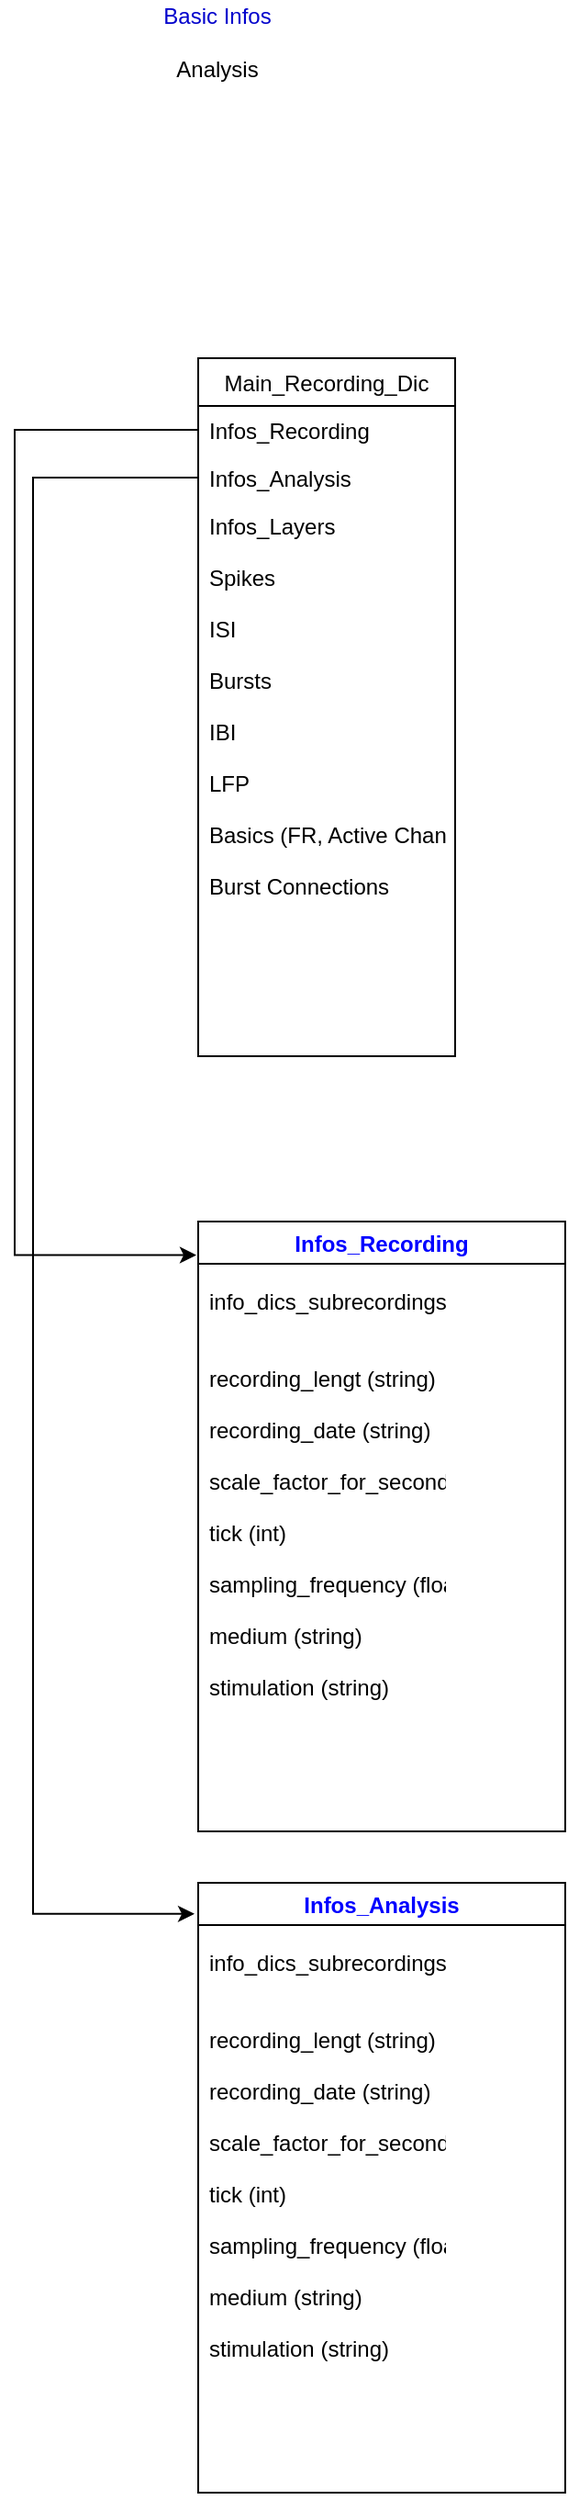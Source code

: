 <mxfile version="15.2.9" type="device"><diagram id="vBnOlz8iTsaYxyx_wYCy" name="Page-1"><mxGraphModel dx="507" dy="1140" grid="1" gridSize="10" guides="1" tooltips="1" connect="1" arrows="1" fold="1" page="1" pageScale="1" pageWidth="827" pageHeight="1169" math="0" shadow="0"><root><mxCell id="0"/><mxCell id="1" parent="0"/><mxCell id="hhfGfqor65zBzNXSn3MG-1" value="Main_Recording_Dic" style="swimlane;fontStyle=0;childLayout=stackLayout;horizontal=1;startSize=26;horizontalStack=0;resizeParent=1;resizeParentMax=0;resizeLast=0;collapsible=1;marginBottom=0;" vertex="1" parent="1"><mxGeometry x="140" y="220" width="140" height="380" as="geometry"/></mxCell><mxCell id="hhfGfqor65zBzNXSn3MG-2" value="Infos_Recording" style="text;strokeColor=none;fillColor=none;align=left;verticalAlign=top;spacingLeft=4;spacingRight=4;overflow=hidden;rotatable=0;points=[[0,0.5],[1,0.5]];portConstraint=eastwest;" vertex="1" parent="hhfGfqor65zBzNXSn3MG-1"><mxGeometry y="26" width="140" height="26" as="geometry"/></mxCell><mxCell id="hhfGfqor65zBzNXSn3MG-3" value="Infos_Analysis" style="text;strokeColor=none;fillColor=none;align=left;verticalAlign=top;spacingLeft=4;spacingRight=4;overflow=hidden;rotatable=0;points=[[0,0.5],[1,0.5]];portConstraint=eastwest;" vertex="1" parent="hhfGfqor65zBzNXSn3MG-1"><mxGeometry y="52" width="140" height="26" as="geometry"/></mxCell><mxCell id="hhfGfqor65zBzNXSn3MG-4" value="Infos_Layers&#xA;&#xA;Spikes&#xA;&#xA;ISI&#xA;&#xA;Bursts&#xA;&#xA;IBI&#xA;&#xA;LFP&#xA;&#xA;Basics (FR, Active Channels)&#xA;&#xA;Burst Connections&#xA;" style="text;strokeColor=none;fillColor=none;align=left;verticalAlign=top;spacingLeft=4;spacingRight=4;overflow=hidden;rotatable=0;points=[[0,0.5],[1,0.5]];portConstraint=eastwest;" vertex="1" parent="hhfGfqor65zBzNXSn3MG-1"><mxGeometry y="78" width="140" height="302" as="geometry"/></mxCell><mxCell id="hhfGfqor65zBzNXSn3MG-6" value="&lt;div&gt;&lt;font color=&quot;#0000CC&quot;&gt;Basic Infos&lt;/font&gt;&lt;/div&gt;&lt;div&gt;&lt;br&gt;&lt;/div&gt;&lt;div&gt;Analysis&lt;/div&gt;&lt;div&gt;&lt;br&gt;&lt;/div&gt;&lt;div&gt;&lt;br&gt;&lt;/div&gt;&lt;div&gt;&lt;br&gt;&lt;/div&gt;" style="text;html=1;align=center;verticalAlign=middle;resizable=0;points=[];autosize=1;strokeColor=none;fillColor=none;" vertex="1" parent="1"><mxGeometry x="115" y="25" width="70" height="90" as="geometry"/></mxCell><mxCell id="hhfGfqor65zBzNXSn3MG-7" style="edgeStyle=orthogonalEdgeStyle;rounded=0;orthogonalLoop=1;jettySize=auto;html=1;exitX=0;exitY=0.5;exitDx=0;exitDy=0;fontColor=#0000FF;entryX=-0.005;entryY=0.055;entryDx=0;entryDy=0;entryPerimeter=0;" edge="1" parent="1" source="hhfGfqor65zBzNXSn3MG-2" target="hhfGfqor65zBzNXSn3MG-8"><mxGeometry relative="1" as="geometry"><mxPoint x="60" y="720" as="targetPoint"/><Array as="points"><mxPoint x="40" y="259"/><mxPoint x="40" y="708"/></Array></mxGeometry></mxCell><mxCell id="hhfGfqor65zBzNXSn3MG-8" value="Infos_Recording" style="swimlane;fontColor=#0000FF;" vertex="1" parent="1"><mxGeometry x="140" y="690" width="200" height="332" as="geometry"/></mxCell><mxCell id="hhfGfqor65zBzNXSn3MG-9" value="info_dics_subrecordings (dictionary)&#xA;&#xA;&#xA;recording_lengt (string)&#xA;&#xA;recording_date (string)&#xA;&#xA;scale_factor_for_second (float)&#xA;&#xA;tick (int)&#xA;&#xA;sampling_frequency (float)&#xA;&#xA;medium (string)&#xA;&#xA;stimulation (string)&#xA;&#xA;" style="text;strokeColor=none;fillColor=none;align=left;verticalAlign=top;spacingLeft=4;spacingRight=4;overflow=hidden;rotatable=0;points=[[0,0.5],[1,0.5]];portConstraint=eastwest;" vertex="1" parent="hhfGfqor65zBzNXSn3MG-8"><mxGeometry y="30" width="140" height="302" as="geometry"/></mxCell><mxCell id="hhfGfqor65zBzNXSn3MG-10" value="Infos_Analysis" style="swimlane;fontColor=#0000FF;" vertex="1" parent="1"><mxGeometry x="140" y="1050" width="200" height="332" as="geometry"/></mxCell><mxCell id="hhfGfqor65zBzNXSn3MG-11" value="info_dics_subrecordings (dictionary)&#xA;&#xA;&#xA;recording_lengt (string)&#xA;&#xA;recording_date (string)&#xA;&#xA;scale_factor_for_second (float)&#xA;&#xA;tick (int)&#xA;&#xA;sampling_frequency (float)&#xA;&#xA;medium (string)&#xA;&#xA;stimulation (string)&#xA;&#xA;" style="text;strokeColor=none;fillColor=none;align=left;verticalAlign=top;spacingLeft=4;spacingRight=4;overflow=hidden;rotatable=0;points=[[0,0.5],[1,0.5]];portConstraint=eastwest;" vertex="1" parent="hhfGfqor65zBzNXSn3MG-10"><mxGeometry y="30" width="140" height="302" as="geometry"/></mxCell><mxCell id="hhfGfqor65zBzNXSn3MG-12" style="edgeStyle=orthogonalEdgeStyle;rounded=0;orthogonalLoop=1;jettySize=auto;html=1;exitX=0;exitY=0.5;exitDx=0;exitDy=0;entryX=-0.01;entryY=0.051;entryDx=0;entryDy=0;entryPerimeter=0;fontColor=#0000FF;" edge="1" parent="1" source="hhfGfqor65zBzNXSn3MG-3" target="hhfGfqor65zBzNXSn3MG-10"><mxGeometry relative="1" as="geometry"><Array as="points"><mxPoint x="50" y="285"/><mxPoint x="50" y="1067"/></Array></mxGeometry></mxCell></root></mxGraphModel></diagram></mxfile>